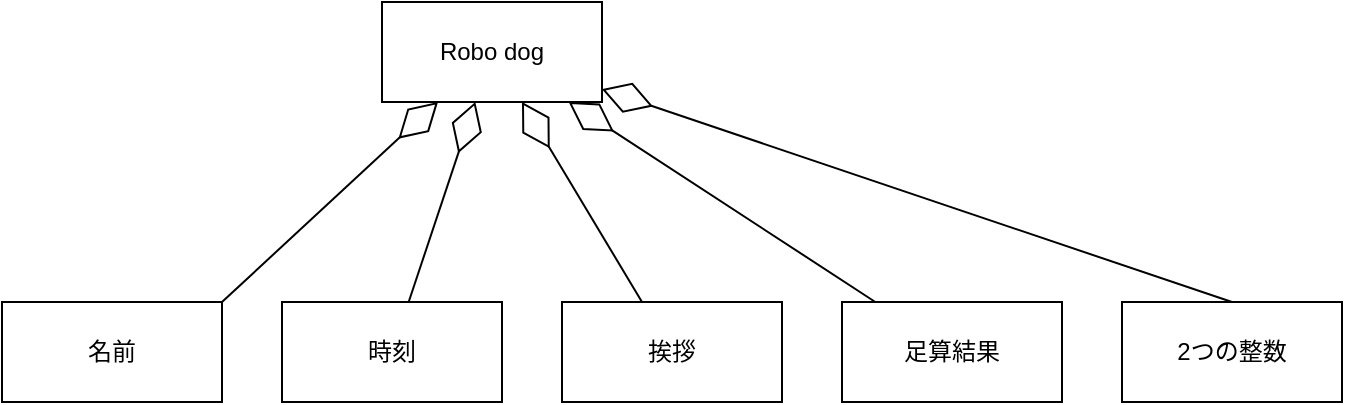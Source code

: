 <mxfile version="28.2.1">
  <diagram name="ページ1" id="NHfVlnt1ZG7DkQLvRAtB">
    <mxGraphModel dx="786" dy="451" grid="1" gridSize="10" guides="1" tooltips="1" connect="1" arrows="1" fold="1" page="1" pageScale="1" pageWidth="827" pageHeight="1169" math="0" shadow="0">
      <root>
        <mxCell id="0" />
        <mxCell id="1" parent="0" />
        <mxCell id="jpu--1q9srPtxffRINg_-1" value="名前" style="html=1;whiteSpace=wrap;" vertex="1" parent="1">
          <mxGeometry x="10" y="310" width="110" height="50" as="geometry" />
        </mxCell>
        <mxCell id="jpu--1q9srPtxffRINg_-2" value="Robo dog" style="html=1;whiteSpace=wrap;" vertex="1" parent="1">
          <mxGeometry x="200" y="160" width="110" height="50" as="geometry" />
        </mxCell>
        <mxCell id="jpu--1q9srPtxffRINg_-3" value="" style="endArrow=diamondThin;endFill=0;endSize=24;html=1;rounded=0;exitX=1;exitY=0;exitDx=0;exitDy=0;" edge="1" parent="1" source="jpu--1q9srPtxffRINg_-1" target="jpu--1q9srPtxffRINg_-2">
          <mxGeometry width="160" relative="1" as="geometry">
            <mxPoint x="160" y="350" as="sourcePoint" />
            <mxPoint x="320" y="350" as="targetPoint" />
          </mxGeometry>
        </mxCell>
        <mxCell id="jpu--1q9srPtxffRINg_-4" value="時刻" style="html=1;whiteSpace=wrap;" vertex="1" parent="1">
          <mxGeometry x="150" y="310" width="110" height="50" as="geometry" />
        </mxCell>
        <mxCell id="jpu--1q9srPtxffRINg_-5" value="" style="endArrow=diamondThin;endFill=0;endSize=24;html=1;rounded=0;" edge="1" parent="1" source="jpu--1q9srPtxffRINg_-4" target="jpu--1q9srPtxffRINg_-2">
          <mxGeometry width="160" relative="1" as="geometry">
            <mxPoint x="370" y="480" as="sourcePoint" />
            <mxPoint x="410" y="340" as="targetPoint" />
          </mxGeometry>
        </mxCell>
        <mxCell id="jpu--1q9srPtxffRINg_-6" value="足算結果" style="html=1;whiteSpace=wrap;" vertex="1" parent="1">
          <mxGeometry x="430" y="310" width="110" height="50" as="geometry" />
        </mxCell>
        <mxCell id="jpu--1q9srPtxffRINg_-7" value="" style="endArrow=diamondThin;endFill=0;endSize=24;html=1;rounded=0;" edge="1" parent="1" source="jpu--1q9srPtxffRINg_-6" target="jpu--1q9srPtxffRINg_-2">
          <mxGeometry width="160" relative="1" as="geometry">
            <mxPoint x="390" y="460" as="sourcePoint" />
            <mxPoint x="280" y="140" as="targetPoint" />
            <Array as="points" />
          </mxGeometry>
        </mxCell>
        <mxCell id="jpu--1q9srPtxffRINg_-8" value="挨拶" style="html=1;whiteSpace=wrap;" vertex="1" parent="1">
          <mxGeometry x="290" y="310" width="110" height="50" as="geometry" />
        </mxCell>
        <mxCell id="jpu--1q9srPtxffRINg_-9" value="" style="endArrow=diamondThin;endFill=0;endSize=24;html=1;rounded=0;" edge="1" parent="1" source="jpu--1q9srPtxffRINg_-8" target="jpu--1q9srPtxffRINg_-2">
          <mxGeometry width="160" relative="1" as="geometry">
            <mxPoint x="460" y="460" as="sourcePoint" />
            <mxPoint x="500" y="320" as="targetPoint" />
          </mxGeometry>
        </mxCell>
        <mxCell id="jpu--1q9srPtxffRINg_-10" value="2つの整数" style="html=1;whiteSpace=wrap;" vertex="1" parent="1">
          <mxGeometry x="570" y="310" width="110" height="50" as="geometry" />
        </mxCell>
        <mxCell id="jpu--1q9srPtxffRINg_-11" value="" style="endArrow=diamondThin;endFill=0;endSize=24;html=1;rounded=0;exitX=0.5;exitY=0;exitDx=0;exitDy=0;" edge="1" parent="1" source="jpu--1q9srPtxffRINg_-10" target="jpu--1q9srPtxffRINg_-2">
          <mxGeometry width="160" relative="1" as="geometry">
            <mxPoint x="750" y="460" as="sourcePoint" />
            <mxPoint x="790" y="320" as="targetPoint" />
          </mxGeometry>
        </mxCell>
      </root>
    </mxGraphModel>
  </diagram>
</mxfile>
